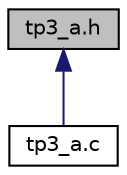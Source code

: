 digraph "tp3_a.h"
{
  edge [fontname="Helvetica",fontsize="10",labelfontname="Helvetica",labelfontsize="10"];
  node [fontname="Helvetica",fontsize="10",shape=record];
  Node8 [label="tp3_a.h",height=0.2,width=0.4,color="black", fillcolor="grey75", style="filled", fontcolor="black"];
  Node8 -> Node9 [dir="back",color="midnightblue",fontsize="10",style="solid",fontname="Helvetica"];
  Node9 [label="tp3_a.c",height=0.2,width=0.4,color="black", fillcolor="white", style="filled",URL="$tp3__a_8c.html",tooltip="Analyseur syntaxique LR. "];
}

